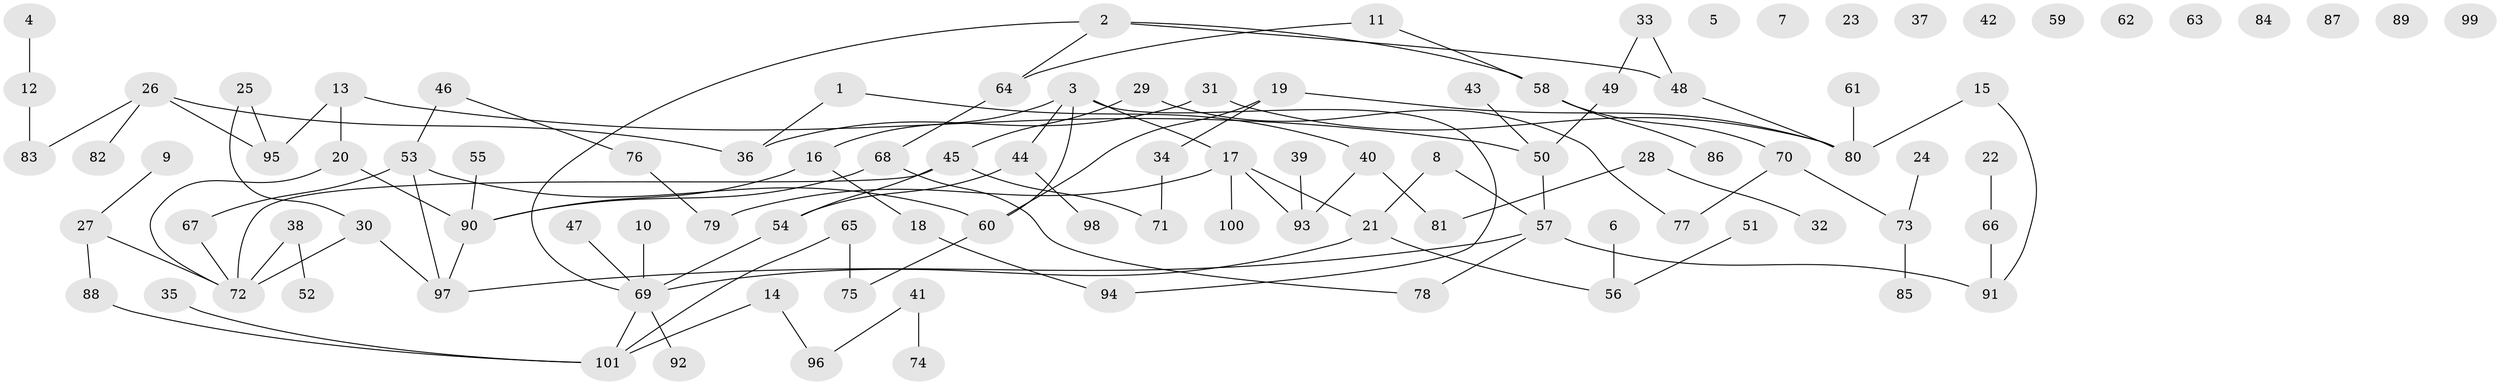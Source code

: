 // coarse degree distribution, {2: 0.28205128205128205, 7: 0.02564102564102564, 3: 0.23076923076923078, 9: 0.02564102564102564, 4: 0.20512820512820512, 5: 0.05128205128205128, 1: 0.1794871794871795}
// Generated by graph-tools (version 1.1) at 2025/48/03/04/25 22:48:24]
// undirected, 101 vertices, 110 edges
graph export_dot {
  node [color=gray90,style=filled];
  1;
  2;
  3;
  4;
  5;
  6;
  7;
  8;
  9;
  10;
  11;
  12;
  13;
  14;
  15;
  16;
  17;
  18;
  19;
  20;
  21;
  22;
  23;
  24;
  25;
  26;
  27;
  28;
  29;
  30;
  31;
  32;
  33;
  34;
  35;
  36;
  37;
  38;
  39;
  40;
  41;
  42;
  43;
  44;
  45;
  46;
  47;
  48;
  49;
  50;
  51;
  52;
  53;
  54;
  55;
  56;
  57;
  58;
  59;
  60;
  61;
  62;
  63;
  64;
  65;
  66;
  67;
  68;
  69;
  70;
  71;
  72;
  73;
  74;
  75;
  76;
  77;
  78;
  79;
  80;
  81;
  82;
  83;
  84;
  85;
  86;
  87;
  88;
  89;
  90;
  91;
  92;
  93;
  94;
  95;
  96;
  97;
  98;
  99;
  100;
  101;
  1 -- 36;
  1 -- 40;
  2 -- 48;
  2 -- 58;
  2 -- 64;
  2 -- 69;
  3 -- 16;
  3 -- 17;
  3 -- 44;
  3 -- 60;
  3 -- 94;
  4 -- 12;
  6 -- 56;
  8 -- 21;
  8 -- 57;
  9 -- 27;
  10 -- 69;
  11 -- 58;
  11 -- 64;
  12 -- 83;
  13 -- 20;
  13 -- 50;
  13 -- 95;
  14 -- 96;
  14 -- 101;
  15 -- 80;
  15 -- 91;
  16 -- 18;
  16 -- 90;
  17 -- 21;
  17 -- 79;
  17 -- 93;
  17 -- 100;
  18 -- 94;
  19 -- 34;
  19 -- 60;
  19 -- 80;
  20 -- 72;
  20 -- 90;
  21 -- 56;
  21 -- 69;
  22 -- 66;
  24 -- 73;
  25 -- 30;
  25 -- 95;
  26 -- 36;
  26 -- 82;
  26 -- 83;
  26 -- 95;
  27 -- 72;
  27 -- 88;
  28 -- 32;
  28 -- 81;
  29 -- 45;
  29 -- 77;
  30 -- 72;
  30 -- 97;
  31 -- 36;
  31 -- 80;
  33 -- 48;
  33 -- 49;
  34 -- 71;
  35 -- 101;
  38 -- 52;
  38 -- 72;
  39 -- 93;
  40 -- 81;
  40 -- 93;
  41 -- 74;
  41 -- 96;
  43 -- 50;
  44 -- 54;
  44 -- 98;
  45 -- 54;
  45 -- 71;
  45 -- 72;
  46 -- 53;
  46 -- 76;
  47 -- 69;
  48 -- 80;
  49 -- 50;
  50 -- 57;
  51 -- 56;
  53 -- 60;
  53 -- 67;
  53 -- 97;
  54 -- 69;
  55 -- 90;
  57 -- 78;
  57 -- 91;
  57 -- 97;
  58 -- 70;
  58 -- 86;
  60 -- 75;
  61 -- 80;
  64 -- 68;
  65 -- 75;
  65 -- 101;
  66 -- 91;
  67 -- 72;
  68 -- 78;
  68 -- 90;
  69 -- 92;
  69 -- 101;
  70 -- 73;
  70 -- 77;
  73 -- 85;
  76 -- 79;
  88 -- 101;
  90 -- 97;
}
